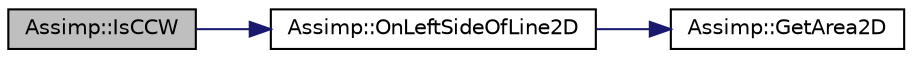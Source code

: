 digraph "Assimp::IsCCW"
{
  edge [fontname="Helvetica",fontsize="10",labelfontname="Helvetica",labelfontsize="10"];
  node [fontname="Helvetica",fontsize="10",shape=record];
  rankdir="LR";
  Node1 [label="Assimp::IsCCW",height=0.2,width=0.4,color="black", fillcolor="grey75", style="filled", fontcolor="black"];
  Node1 -> Node2 [color="midnightblue",fontsize="10",style="solid",fontname="Helvetica"];
  Node2 [label="Assimp::OnLeftSideOfLine2D",height=0.2,width=0.4,color="black", fillcolor="white", style="filled",URL="$namespace_assimp.html#a8befcf1030197c725d93b98d558bec85"];
  Node2 -> Node3 [color="midnightblue",fontsize="10",style="solid",fontname="Helvetica"];
  Node3 [label="Assimp::GetArea2D",height=0.2,width=0.4,color="black", fillcolor="white", style="filled",URL="$namespace_assimp.html#af60598b5a7161a8c918b65fea426c08d"];
}
